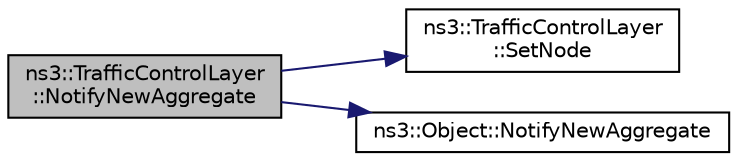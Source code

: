 digraph "ns3::TrafficControlLayer::NotifyNewAggregate"
{
  edge [fontname="Helvetica",fontsize="10",labelfontname="Helvetica",labelfontsize="10"];
  node [fontname="Helvetica",fontsize="10",shape=record];
  rankdir="LR";
  Node1 [label="ns3::TrafficControlLayer\l::NotifyNewAggregate",height=0.2,width=0.4,color="black", fillcolor="grey75", style="filled", fontcolor="black"];
  Node1 -> Node2 [color="midnightblue",fontsize="10",style="solid"];
  Node2 [label="ns3::TrafficControlLayer\l::SetNode",height=0.2,width=0.4,color="black", fillcolor="white", style="filled",URL="$d1/d25/classns3_1_1TrafficControlLayer.html#ab2ceb8b90b3418c201f9ecd0ed0c5467",tooltip="Set node associated with this stack. "];
  Node1 -> Node3 [color="midnightblue",fontsize="10",style="solid"];
  Node3 [label="ns3::Object::NotifyNewAggregate",height=0.2,width=0.4,color="black", fillcolor="white", style="filled",URL="$d9/d77/classns3_1_1Object.html#a1bd7211125185a6cd511c35fea4e500f"];
}
